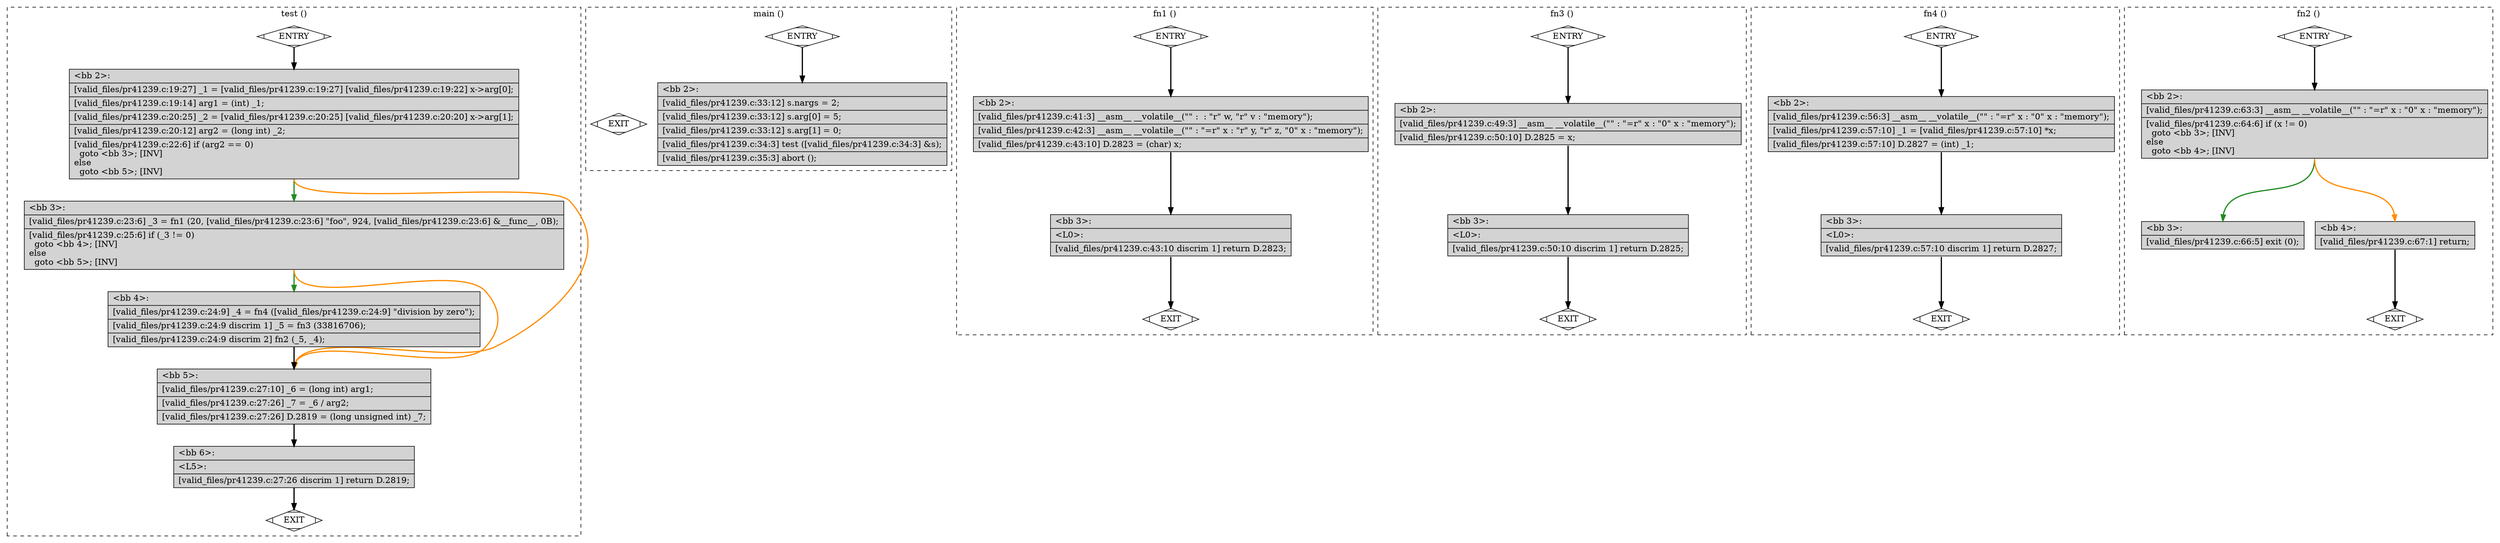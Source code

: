 digraph "a-pr41239.c.015t.cfg" {
overlap=false;
subgraph "cluster_test" {
	style="dashed";
	color="black";
	label="test ()";
	fn_0_basic_block_0 [shape=Mdiamond,style=filled,fillcolor=white,label="ENTRY"];

	fn_0_basic_block_1 [shape=Mdiamond,style=filled,fillcolor=white,label="EXIT"];

	fn_0_basic_block_2 [shape=record,style=filled,fillcolor=lightgrey,label="{\<bb\ 2\>:\l\
|[valid_files/pr41239.c:19:27]\ _1\ =\ [valid_files/pr41239.c:19:27]\ [valid_files/pr41239.c:19:22]\ x-\>arg[0];\l\
|[valid_files/pr41239.c:19:14]\ arg1\ =\ (int)\ _1;\l\
|[valid_files/pr41239.c:20:25]\ _2\ =\ [valid_files/pr41239.c:20:25]\ [valid_files/pr41239.c:20:20]\ x-\>arg[1];\l\
|[valid_files/pr41239.c:20:12]\ arg2\ =\ (long\ int)\ _2;\l\
|[valid_files/pr41239.c:22:6]\ if\ (arg2\ ==\ 0)\l\
\ \ goto\ \<bb\ 3\>;\ [INV]\l\
else\l\
\ \ goto\ \<bb\ 5\>;\ [INV]\l\
}"];

	fn_0_basic_block_3 [shape=record,style=filled,fillcolor=lightgrey,label="{\<bb\ 3\>:\l\
|[valid_files/pr41239.c:23:6]\ _3\ =\ fn1\ (20,\ [valid_files/pr41239.c:23:6]\ \"foo\",\ 924,\ [valid_files/pr41239.c:23:6]\ &__func__,\ 0B);\l\
|[valid_files/pr41239.c:25:6]\ if\ (_3\ !=\ 0)\l\
\ \ goto\ \<bb\ 4\>;\ [INV]\l\
else\l\
\ \ goto\ \<bb\ 5\>;\ [INV]\l\
}"];

	fn_0_basic_block_4 [shape=record,style=filled,fillcolor=lightgrey,label="{\<bb\ 4\>:\l\
|[valid_files/pr41239.c:24:9]\ _4\ =\ fn4\ ([valid_files/pr41239.c:24:9]\ \"division\ by\ zero\");\l\
|[valid_files/pr41239.c:24:9\ discrim\ 1]\ _5\ =\ fn3\ (33816706);\l\
|[valid_files/pr41239.c:24:9\ discrim\ 2]\ fn2\ (_5,\ _4);\l\
}"];

	fn_0_basic_block_5 [shape=record,style=filled,fillcolor=lightgrey,label="{\<bb\ 5\>:\l\
|[valid_files/pr41239.c:27:10]\ _6\ =\ (long\ int)\ arg1;\l\
|[valid_files/pr41239.c:27:26]\ _7\ =\ _6\ /\ arg2;\l\
|[valid_files/pr41239.c:27:26]\ D.2819\ =\ (long\ unsigned\ int)\ _7;\l\
}"];

	fn_0_basic_block_6 [shape=record,style=filled,fillcolor=lightgrey,label="{\<bb\ 6\>:\l\
|\<L5\>:\l\
|[valid_files/pr41239.c:27:26\ discrim\ 1]\ return\ D.2819;\l\
}"];

	fn_0_basic_block_0:s -> fn_0_basic_block_2:n [style="solid,bold",color=black,weight=100,constraint=true];
	fn_0_basic_block_2:s -> fn_0_basic_block_3:n [style="solid,bold",color=forestgreen,weight=10,constraint=true];
	fn_0_basic_block_2:s -> fn_0_basic_block_5:n [style="solid,bold",color=darkorange,weight=10,constraint=true];
	fn_0_basic_block_3:s -> fn_0_basic_block_4:n [style="solid,bold",color=forestgreen,weight=10,constraint=true];
	fn_0_basic_block_3:s -> fn_0_basic_block_5:n [style="solid,bold",color=darkorange,weight=10,constraint=true];
	fn_0_basic_block_4:s -> fn_0_basic_block_5:n [style="solid,bold",color=black,weight=100,constraint=true];
	fn_0_basic_block_5:s -> fn_0_basic_block_6:n [style="solid,bold",color=black,weight=100,constraint=true];
	fn_0_basic_block_6:s -> fn_0_basic_block_1:n [style="solid,bold",color=black,weight=10,constraint=true];
	fn_0_basic_block_0:s -> fn_0_basic_block_1:n [style="invis",constraint=true];
}
subgraph "cluster_main" {
	style="dashed";
	color="black";
	label="main ()";
	fn_1_basic_block_0 [shape=Mdiamond,style=filled,fillcolor=white,label="ENTRY"];

	fn_1_basic_block_1 [shape=Mdiamond,style=filled,fillcolor=white,label="EXIT"];

	fn_1_basic_block_2 [shape=record,style=filled,fillcolor=lightgrey,label="{\<bb\ 2\>:\l\
|[valid_files/pr41239.c:33:12]\ s.nargs\ =\ 2;\l\
|[valid_files/pr41239.c:33:12]\ s.arg[0]\ =\ 5;\l\
|[valid_files/pr41239.c:33:12]\ s.arg[1]\ =\ 0;\l\
|[valid_files/pr41239.c:34:3]\ test\ ([valid_files/pr41239.c:34:3]\ &s);\l\
|[valid_files/pr41239.c:35:3]\ abort\ ();\l\
}"];

	fn_1_basic_block_0:s -> fn_1_basic_block_2:n [style="solid,bold",color=black,weight=100,constraint=true];
	fn_1_basic_block_0:s -> fn_1_basic_block_1:n [style="invis",constraint=true];
}
subgraph "cluster_fn1" {
	style="dashed";
	color="black";
	label="fn1 ()";
	fn_2_basic_block_0 [shape=Mdiamond,style=filled,fillcolor=white,label="ENTRY"];

	fn_2_basic_block_1 [shape=Mdiamond,style=filled,fillcolor=white,label="EXIT"];

	fn_2_basic_block_2 [shape=record,style=filled,fillcolor=lightgrey,label="{\<bb\ 2\>:\l\
|[valid_files/pr41239.c:41:3]\ __asm__\ __volatile__(\"\"\ :\ \ :\ \"r\"\ w,\ \"r\"\ v\ :\ \"memory\");\l\
|[valid_files/pr41239.c:42:3]\ __asm__\ __volatile__(\"\"\ :\ \"=r\"\ x\ :\ \"r\"\ y,\ \"r\"\ z,\ \"0\"\ x\ :\ \"memory\");\l\
|[valid_files/pr41239.c:43:10]\ D.2823\ =\ (char)\ x;\l\
}"];

	fn_2_basic_block_3 [shape=record,style=filled,fillcolor=lightgrey,label="{\<bb\ 3\>:\l\
|\<L0\>:\l\
|[valid_files/pr41239.c:43:10\ discrim\ 1]\ return\ D.2823;\l\
}"];

	fn_2_basic_block_0:s -> fn_2_basic_block_2:n [style="solid,bold",color=black,weight=100,constraint=true];
	fn_2_basic_block_2:s -> fn_2_basic_block_3:n [style="solid,bold",color=black,weight=100,constraint=true];
	fn_2_basic_block_3:s -> fn_2_basic_block_1:n [style="solid,bold",color=black,weight=10,constraint=true];
	fn_2_basic_block_0:s -> fn_2_basic_block_1:n [style="invis",constraint=true];
}
subgraph "cluster_fn3" {
	style="dashed";
	color="black";
	label="fn3 ()";
	fn_3_basic_block_0 [shape=Mdiamond,style=filled,fillcolor=white,label="ENTRY"];

	fn_3_basic_block_1 [shape=Mdiamond,style=filled,fillcolor=white,label="EXIT"];

	fn_3_basic_block_2 [shape=record,style=filled,fillcolor=lightgrey,label="{\<bb\ 2\>:\l\
|[valid_files/pr41239.c:49:3]\ __asm__\ __volatile__(\"\"\ :\ \"=r\"\ x\ :\ \"0\"\ x\ :\ \"memory\");\l\
|[valid_files/pr41239.c:50:10]\ D.2825\ =\ x;\l\
}"];

	fn_3_basic_block_3 [shape=record,style=filled,fillcolor=lightgrey,label="{\<bb\ 3\>:\l\
|\<L0\>:\l\
|[valid_files/pr41239.c:50:10\ discrim\ 1]\ return\ D.2825;\l\
}"];

	fn_3_basic_block_0:s -> fn_3_basic_block_2:n [style="solid,bold",color=black,weight=100,constraint=true];
	fn_3_basic_block_2:s -> fn_3_basic_block_3:n [style="solid,bold",color=black,weight=100,constraint=true];
	fn_3_basic_block_3:s -> fn_3_basic_block_1:n [style="solid,bold",color=black,weight=10,constraint=true];
	fn_3_basic_block_0:s -> fn_3_basic_block_1:n [style="invis",constraint=true];
}
subgraph "cluster_fn4" {
	style="dashed";
	color="black";
	label="fn4 ()";
	fn_4_basic_block_0 [shape=Mdiamond,style=filled,fillcolor=white,label="ENTRY"];

	fn_4_basic_block_1 [shape=Mdiamond,style=filled,fillcolor=white,label="EXIT"];

	fn_4_basic_block_2 [shape=record,style=filled,fillcolor=lightgrey,label="{\<bb\ 2\>:\l\
|[valid_files/pr41239.c:56:3]\ __asm__\ __volatile__(\"\"\ :\ \"=r\"\ x\ :\ \"0\"\ x\ :\ \"memory\");\l\
|[valid_files/pr41239.c:57:10]\ _1\ =\ [valid_files/pr41239.c:57:10]\ *x;\l\
|[valid_files/pr41239.c:57:10]\ D.2827\ =\ (int)\ _1;\l\
}"];

	fn_4_basic_block_3 [shape=record,style=filled,fillcolor=lightgrey,label="{\<bb\ 3\>:\l\
|\<L0\>:\l\
|[valid_files/pr41239.c:57:10\ discrim\ 1]\ return\ D.2827;\l\
}"];

	fn_4_basic_block_0:s -> fn_4_basic_block_2:n [style="solid,bold",color=black,weight=100,constraint=true];
	fn_4_basic_block_2:s -> fn_4_basic_block_3:n [style="solid,bold",color=black,weight=100,constraint=true];
	fn_4_basic_block_3:s -> fn_4_basic_block_1:n [style="solid,bold",color=black,weight=10,constraint=true];
	fn_4_basic_block_0:s -> fn_4_basic_block_1:n [style="invis",constraint=true];
}
subgraph "cluster_fn2" {
	style="dashed";
	color="black";
	label="fn2 ()";
	fn_5_basic_block_0 [shape=Mdiamond,style=filled,fillcolor=white,label="ENTRY"];

	fn_5_basic_block_1 [shape=Mdiamond,style=filled,fillcolor=white,label="EXIT"];

	fn_5_basic_block_2 [shape=record,style=filled,fillcolor=lightgrey,label="{\<bb\ 2\>:\l\
|[valid_files/pr41239.c:63:3]\ __asm__\ __volatile__(\"\"\ :\ \"=r\"\ x\ :\ \"0\"\ x\ :\ \"memory\");\l\
|[valid_files/pr41239.c:64:6]\ if\ (x\ !=\ 0)\l\
\ \ goto\ \<bb\ 3\>;\ [INV]\l\
else\l\
\ \ goto\ \<bb\ 4\>;\ [INV]\l\
}"];

	fn_5_basic_block_3 [shape=record,style=filled,fillcolor=lightgrey,label="{\<bb\ 3\>:\l\
|[valid_files/pr41239.c:66:5]\ exit\ (0);\l\
}"];

	fn_5_basic_block_4 [shape=record,style=filled,fillcolor=lightgrey,label="{\<bb\ 4\>:\l\
|[valid_files/pr41239.c:67:1]\ return;\l\
}"];

	fn_5_basic_block_0:s -> fn_5_basic_block_2:n [style="solid,bold",color=black,weight=100,constraint=true];
	fn_5_basic_block_2:s -> fn_5_basic_block_3:n [style="solid,bold",color=forestgreen,weight=10,constraint=true];
	fn_5_basic_block_2:s -> fn_5_basic_block_4:n [style="solid,bold",color=darkorange,weight=10,constraint=true];
	fn_5_basic_block_4:s -> fn_5_basic_block_1:n [style="solid,bold",color=black,weight=10,constraint=true];
	fn_5_basic_block_0:s -> fn_5_basic_block_1:n [style="invis",constraint=true];
}
}
